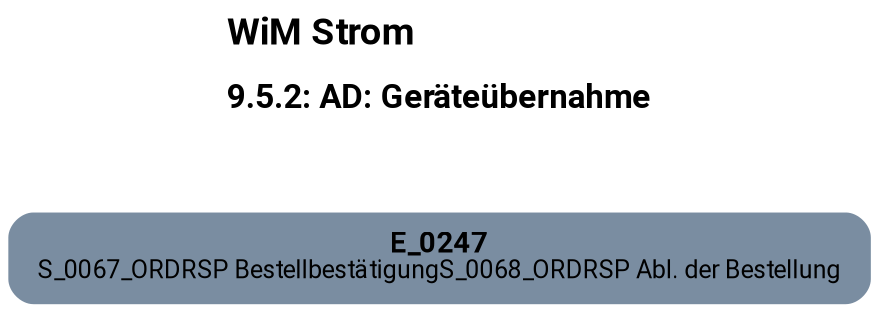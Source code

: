 digraph D {
    labelloc="t";
    label=<<B><FONT POINT-SIZE="18">WiM Strom</FONT></B><BR align="left"/><BR/><B><FONT POINT-SIZE="16">9.5.2: AD: Geräteübernahme</FONT></B><BR align="left"/><BR/><BR/><BR/>>;
    ratio="compress";
    concentrate=true;
    pack=true;
    rankdir=TB;
    packmode="array";
    size="20,20";
    "Empty" [margin="0.2,0.12", shape=box, style="filled,rounded", penwidth=0.0, fillcolor="#7a8da1", label=<<B>E_0247</B><BR align="center"/><FONT point-size="12">S_0067_ORDRSP Bestellbestätigung
S_0068_ORDRSP Abl. der Bestellung</FONT><BR align="center"/>>, fontname="Roboto, sans-serif"];


    bgcolor="transparent";
fontname="Roboto, sans-serif";
}